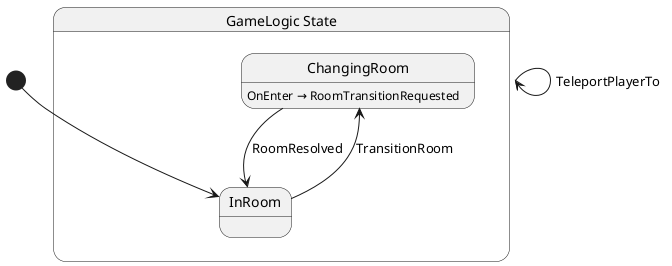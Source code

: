 @startuml GameLogic
state "GameLogic State" as Nevergreen_GameLogic_State {
  state "ChangingRoom" as Nevergreen_GameLogic_State_ChangingRoom
  state "InRoom" as Nevergreen_GameLogic_State_InRoom
}

Nevergreen_GameLogic_State --> Nevergreen_GameLogic_State : TeleportPlayerTo
Nevergreen_GameLogic_State_ChangingRoom --> Nevergreen_GameLogic_State_InRoom : RoomResolved
Nevergreen_GameLogic_State_InRoom --> Nevergreen_GameLogic_State_ChangingRoom : TransitionRoom

Nevergreen_GameLogic_State_ChangingRoom : OnEnter → RoomTransitionRequested

[*] --> Nevergreen_GameLogic_State_InRoom
@enduml